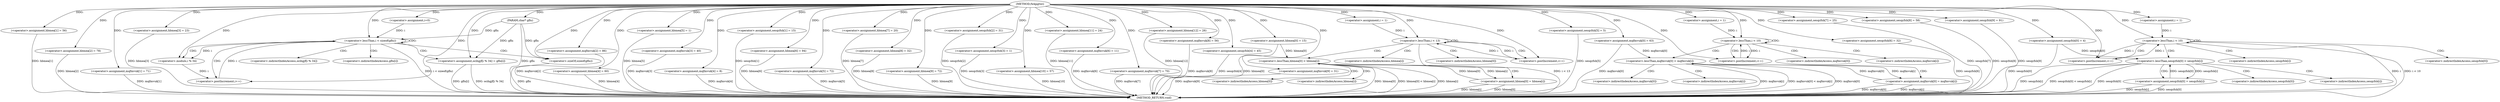 digraph fwkpgtwi {  
"3412647653636897109" [label = "(METHOD,fwkpgtwi)" ]
"3412647653636897383" [label = "(METHOD_RETURN,void)" ]
"3412647653636897110" [label = "(PARAM,char* gflu)" ]
"3412647653636897114" [label = "(<operator>.assignment,hbmea[0] = 15)" ]
"3412647653636897119" [label = "(<operator>.assignment,hbmea[1] = 56)" ]
"3412647653636897125" [label = "(<operator>.assignment,hbmea[2] = 78)" ]
"3412647653636897131" [label = "(<operator>.assignment,mqfmvuk[0] = 63)" ]
"3412647653636897136" [label = "(<operator>.assignment,mqfmvuk[1] = 71)" ]
"3412647653636897141" [label = "(<operator>.assignment,hbmea[3] = 23)" ]
"3412647653636897148" [label = "(<operator>.assignment,i=0)" ]
"3412647653636897151" [label = "(<operator>.lessThan,i < sizeof(gflu))" ]
"3412647653636897153" [label = "(<operator>.sizeOf,sizeof(gflu))" ]
"3412647653636897155" [label = "(<operator>.postIncrement,i++)" ]
"3412647653636897158" [label = "(<operator>.assignment,ocihgjf[i % 34] = gflu[i])" ]
"3412647653636897161" [label = "(<operator>.modulo,i % 34)" ]
"3412647653636897167" [label = "(<operator>.assignment,sesqcfsb[0] = 4)" ]
"3412647653636897172" [label = "(<operator>.assignment,mqfmvuk[2] = 86)" ]
"3412647653636897177" [label = "(<operator>.assignment,hbmea[4] = 60)" ]
"3412647653636897182" [label = "(<operator>.assignment,hbmea[5] = 1)" ]
"3412647653636897187" [label = "(<operator>.assignment,mqfmvuk[3] = 40)" ]
"3412647653636897192" [label = "(<operator>.assignment,mqfmvuk[4] = 8)" ]
"3412647653636897197" [label = "(<operator>.assignment,sesqcfsb[1] = 15)" ]
"3412647653636897202" [label = "(<operator>.assignment,hbmea[6] = 94)" ]
"3412647653636897207" [label = "(<operator>.assignment,mqfmvuk[5] = 72)" ]
"3412647653636897212" [label = "(<operator>.assignment,hbmea[7] = 20)" ]
"3412647653636897217" [label = "(<operator>.assignment,hbmea[8] = 32)" ]
"3412647653636897222" [label = "(<operator>.assignment,hbmea[9] = 72)" ]
"3412647653636897227" [label = "(<operator>.assignment,sesqcfsb[2] = 31)" ]
"3412647653636897232" [label = "(<operator>.assignment,sesqcfsb[3] = 1)" ]
"3412647653636897237" [label = "(<operator>.assignment,hbmea[10] = 57)" ]
"3412647653636897242" [label = "(<operator>.assignment,hbmea[11] = 24)" ]
"3412647653636897247" [label = "(<operator>.assignment,mqfmvuk[6] = 11)" ]
"3412647653636897252" [label = "(<operator>.assignment,mqfmvuk[7] = 70)" ]
"3412647653636897257" [label = "(<operator>.assignment,hbmea[12] = 26)" ]
"3412647653636897262" [label = "(<operator>.assignment,mqfmvuk[8] = 56)" ]
"3412647653636897267" [label = "(<operator>.assignment,sesqcfsb[4] = 45)" ]
"3412647653636897272" [label = "(<operator>.assignment,mqfmvuk[9] = 31)" ]
"3412647653636897279" [label = "(<operator>.assignment,i = 1)" ]
"3412647653636897282" [label = "(<operator>.lessThan,i < 13)" ]
"3412647653636897285" [label = "(<operator>.postIncrement,i++)" ]
"3412647653636897289" [label = "(<operator>.lessThan,hbmea[0] < hbmea[i])" ]
"3412647653636897297" [label = "(<operator>.assignment,hbmea[0] = hbmea[i])" ]
"3412647653636897304" [label = "(<operator>.assignment,sesqcfsb[5] = 5)" ]
"3412647653636897311" [label = "(<operator>.assignment,i = 1)" ]
"3412647653636897314" [label = "(<operator>.lessThan,i < 10)" ]
"3412647653636897317" [label = "(<operator>.postIncrement,i++)" ]
"3412647653636897321" [label = "(<operator>.lessThan,mqfmvuk[0] < mqfmvuk[i])" ]
"3412647653636897329" [label = "(<operator>.assignment,mqfmvuk[0] = mqfmvuk[i])" ]
"3412647653636897336" [label = "(<operator>.assignment,sesqcfsb[6] = 32)" ]
"3412647653636897341" [label = "(<operator>.assignment,sesqcfsb[7] = 25)" ]
"3412647653636897346" [label = "(<operator>.assignment,sesqcfsb[8] = 58)" ]
"3412647653636897351" [label = "(<operator>.assignment,sesqcfsb[9] = 91)" ]
"3412647653636897358" [label = "(<operator>.assignment,i = 1)" ]
"3412647653636897361" [label = "(<operator>.lessThan,i < 10)" ]
"3412647653636897364" [label = "(<operator>.postIncrement,i++)" ]
"3412647653636897368" [label = "(<operator>.lessThan,sesqcfsb[0] < sesqcfsb[i])" ]
"3412647653636897376" [label = "(<operator>.assignment,sesqcfsb[0] = sesqcfsb[i])" ]
"3412647653636897159" [label = "(<operator>.indirectIndexAccess,ocihgjf[i % 34])" ]
"3412647653636897164" [label = "(<operator>.indirectIndexAccess,gflu[i])" ]
"3412647653636897290" [label = "(<operator>.indirectIndexAccess,hbmea[0])" ]
"3412647653636897293" [label = "(<operator>.indirectIndexAccess,hbmea[i])" ]
"3412647653636897298" [label = "(<operator>.indirectIndexAccess,hbmea[0])" ]
"3412647653636897301" [label = "(<operator>.indirectIndexAccess,hbmea[i])" ]
"3412647653636897322" [label = "(<operator>.indirectIndexAccess,mqfmvuk[0])" ]
"3412647653636897325" [label = "(<operator>.indirectIndexAccess,mqfmvuk[i])" ]
"3412647653636897330" [label = "(<operator>.indirectIndexAccess,mqfmvuk[0])" ]
"3412647653636897333" [label = "(<operator>.indirectIndexAccess,mqfmvuk[i])" ]
"3412647653636897369" [label = "(<operator>.indirectIndexAccess,sesqcfsb[0])" ]
"3412647653636897372" [label = "(<operator>.indirectIndexAccess,sesqcfsb[i])" ]
"3412647653636897377" [label = "(<operator>.indirectIndexAccess,sesqcfsb[0])" ]
"3412647653636897380" [label = "(<operator>.indirectIndexAccess,sesqcfsb[i])" ]
  "3412647653636897361" -> "3412647653636897383"  [ label = "DDG: i"] 
  "3412647653636897304" -> "3412647653636897383"  [ label = "DDG: sesqcfsb[5]"] 
  "3412647653636897289" -> "3412647653636897383"  [ label = "DDG: hbmea[0]"] 
  "3412647653636897257" -> "3412647653636897383"  [ label = "DDG: hbmea[12]"] 
  "3412647653636897351" -> "3412647653636897383"  [ label = "DDG: sesqcfsb[9]"] 
  "3412647653636897182" -> "3412647653636897383"  [ label = "DDG: hbmea[5]"] 
  "3412647653636897346" -> "3412647653636897383"  [ label = "DDG: sesqcfsb[8]"] 
  "3412647653636897297" -> "3412647653636897383"  [ label = "DDG: hbmea[0]"] 
  "3412647653636897336" -> "3412647653636897383"  [ label = "DDG: sesqcfsb[6]"] 
  "3412647653636897151" -> "3412647653636897383"  [ label = "DDG: i < sizeof(gflu)"] 
  "3412647653636897262" -> "3412647653636897383"  [ label = "DDG: mqfmvuk[8]"] 
  "3412647653636897289" -> "3412647653636897383"  [ label = "DDG: hbmea[0] < hbmea[i]"] 
  "3412647653636897172" -> "3412647653636897383"  [ label = "DDG: mqfmvuk[2]"] 
  "3412647653636897232" -> "3412647653636897383"  [ label = "DDG: sesqcfsb[3]"] 
  "3412647653636897158" -> "3412647653636897383"  [ label = "DDG: gflu[i]"] 
  "3412647653636897247" -> "3412647653636897383"  [ label = "DDG: mqfmvuk[6]"] 
  "3412647653636897297" -> "3412647653636897383"  [ label = "DDG: hbmea[i]"] 
  "3412647653636897376" -> "3412647653636897383"  [ label = "DDG: sesqcfsb[i]"] 
  "3412647653636897131" -> "3412647653636897383"  [ label = "DDG: mqfmvuk[0]"] 
  "3412647653636897125" -> "3412647653636897383"  [ label = "DDG: hbmea[2]"] 
  "3412647653636897222" -> "3412647653636897383"  [ label = "DDG: hbmea[9]"] 
  "3412647653636897242" -> "3412647653636897383"  [ label = "DDG: hbmea[11]"] 
  "3412647653636897237" -> "3412647653636897383"  [ label = "DDG: hbmea[10]"] 
  "3412647653636897158" -> "3412647653636897383"  [ label = "DDG: ocihgjf[i % 34]"] 
  "3412647653636897267" -> "3412647653636897383"  [ label = "DDG: sesqcfsb[4]"] 
  "3412647653636897368" -> "3412647653636897383"  [ label = "DDG: sesqcfsb[i]"] 
  "3412647653636897368" -> "3412647653636897383"  [ label = "DDG: sesqcfsb[0] < sesqcfsb[i]"] 
  "3412647653636897361" -> "3412647653636897383"  [ label = "DDG: i < 10"] 
  "3412647653636897376" -> "3412647653636897383"  [ label = "DDG: sesqcfsb[0]"] 
  "3412647653636897192" -> "3412647653636897383"  [ label = "DDG: mqfmvuk[4]"] 
  "3412647653636897110" -> "3412647653636897383"  [ label = "DDG: gflu"] 
  "3412647653636897197" -> "3412647653636897383"  [ label = "DDG: sesqcfsb[1]"] 
  "3412647653636897177" -> "3412647653636897383"  [ label = "DDG: hbmea[4]"] 
  "3412647653636897167" -> "3412647653636897383"  [ label = "DDG: sesqcfsb[0]"] 
  "3412647653636897119" -> "3412647653636897383"  [ label = "DDG: hbmea[1]"] 
  "3412647653636897329" -> "3412647653636897383"  [ label = "DDG: mqfmvuk[i]"] 
  "3412647653636897227" -> "3412647653636897383"  [ label = "DDG: sesqcfsb[2]"] 
  "3412647653636897212" -> "3412647653636897383"  [ label = "DDG: hbmea[7]"] 
  "3412647653636897202" -> "3412647653636897383"  [ label = "DDG: hbmea[6]"] 
  "3412647653636897321" -> "3412647653636897383"  [ label = "DDG: mqfmvuk[i]"] 
  "3412647653636897114" -> "3412647653636897383"  [ label = "DDG: hbmea[0]"] 
  "3412647653636897136" -> "3412647653636897383"  [ label = "DDG: mqfmvuk[1]"] 
  "3412647653636897368" -> "3412647653636897383"  [ label = "DDG: sesqcfsb[0]"] 
  "3412647653636897252" -> "3412647653636897383"  [ label = "DDG: mqfmvuk[7]"] 
  "3412647653636897141" -> "3412647653636897383"  [ label = "DDG: hbmea[3]"] 
  "3412647653636897341" -> "3412647653636897383"  [ label = "DDG: sesqcfsb[7]"] 
  "3412647653636897329" -> "3412647653636897383"  [ label = "DDG: mqfmvuk[0]"] 
  "3412647653636897272" -> "3412647653636897383"  [ label = "DDG: mqfmvuk[9]"] 
  "3412647653636897321" -> "3412647653636897383"  [ label = "DDG: mqfmvuk[0] < mqfmvuk[i]"] 
  "3412647653636897153" -> "3412647653636897383"  [ label = "DDG: gflu"] 
  "3412647653636897187" -> "3412647653636897383"  [ label = "DDG: mqfmvuk[3]"] 
  "3412647653636897321" -> "3412647653636897383"  [ label = "DDG: mqfmvuk[0]"] 
  "3412647653636897217" -> "3412647653636897383"  [ label = "DDG: hbmea[8]"] 
  "3412647653636897207" -> "3412647653636897383"  [ label = "DDG: mqfmvuk[5]"] 
  "3412647653636897282" -> "3412647653636897383"  [ label = "DDG: i < 13"] 
  "3412647653636897289" -> "3412647653636897383"  [ label = "DDG: hbmea[i]"] 
  "3412647653636897109" -> "3412647653636897110"  [ label = "DDG: "] 
  "3412647653636897109" -> "3412647653636897114"  [ label = "DDG: "] 
  "3412647653636897109" -> "3412647653636897119"  [ label = "DDG: "] 
  "3412647653636897109" -> "3412647653636897125"  [ label = "DDG: "] 
  "3412647653636897109" -> "3412647653636897131"  [ label = "DDG: "] 
  "3412647653636897109" -> "3412647653636897136"  [ label = "DDG: "] 
  "3412647653636897109" -> "3412647653636897141"  [ label = "DDG: "] 
  "3412647653636897109" -> "3412647653636897148"  [ label = "DDG: "] 
  "3412647653636897148" -> "3412647653636897151"  [ label = "DDG: i"] 
  "3412647653636897155" -> "3412647653636897151"  [ label = "DDG: i"] 
  "3412647653636897109" -> "3412647653636897151"  [ label = "DDG: "] 
  "3412647653636897110" -> "3412647653636897151"  [ label = "DDG: gflu"] 
  "3412647653636897110" -> "3412647653636897153"  [ label = "DDG: gflu"] 
  "3412647653636897109" -> "3412647653636897153"  [ label = "DDG: "] 
  "3412647653636897161" -> "3412647653636897155"  [ label = "DDG: i"] 
  "3412647653636897109" -> "3412647653636897155"  [ label = "DDG: "] 
  "3412647653636897110" -> "3412647653636897158"  [ label = "DDG: gflu"] 
  "3412647653636897109" -> "3412647653636897158"  [ label = "DDG: "] 
  "3412647653636897151" -> "3412647653636897161"  [ label = "DDG: i"] 
  "3412647653636897109" -> "3412647653636897161"  [ label = "DDG: "] 
  "3412647653636897109" -> "3412647653636897167"  [ label = "DDG: "] 
  "3412647653636897109" -> "3412647653636897172"  [ label = "DDG: "] 
  "3412647653636897109" -> "3412647653636897177"  [ label = "DDG: "] 
  "3412647653636897109" -> "3412647653636897182"  [ label = "DDG: "] 
  "3412647653636897109" -> "3412647653636897187"  [ label = "DDG: "] 
  "3412647653636897109" -> "3412647653636897192"  [ label = "DDG: "] 
  "3412647653636897109" -> "3412647653636897197"  [ label = "DDG: "] 
  "3412647653636897109" -> "3412647653636897202"  [ label = "DDG: "] 
  "3412647653636897109" -> "3412647653636897207"  [ label = "DDG: "] 
  "3412647653636897109" -> "3412647653636897212"  [ label = "DDG: "] 
  "3412647653636897109" -> "3412647653636897217"  [ label = "DDG: "] 
  "3412647653636897109" -> "3412647653636897222"  [ label = "DDG: "] 
  "3412647653636897109" -> "3412647653636897227"  [ label = "DDG: "] 
  "3412647653636897109" -> "3412647653636897232"  [ label = "DDG: "] 
  "3412647653636897109" -> "3412647653636897237"  [ label = "DDG: "] 
  "3412647653636897109" -> "3412647653636897242"  [ label = "DDG: "] 
  "3412647653636897109" -> "3412647653636897247"  [ label = "DDG: "] 
  "3412647653636897109" -> "3412647653636897252"  [ label = "DDG: "] 
  "3412647653636897109" -> "3412647653636897257"  [ label = "DDG: "] 
  "3412647653636897109" -> "3412647653636897262"  [ label = "DDG: "] 
  "3412647653636897109" -> "3412647653636897267"  [ label = "DDG: "] 
  "3412647653636897109" -> "3412647653636897272"  [ label = "DDG: "] 
  "3412647653636897109" -> "3412647653636897279"  [ label = "DDG: "] 
  "3412647653636897285" -> "3412647653636897282"  [ label = "DDG: i"] 
  "3412647653636897279" -> "3412647653636897282"  [ label = "DDG: i"] 
  "3412647653636897109" -> "3412647653636897282"  [ label = "DDG: "] 
  "3412647653636897282" -> "3412647653636897285"  [ label = "DDG: i"] 
  "3412647653636897109" -> "3412647653636897285"  [ label = "DDG: "] 
  "3412647653636897297" -> "3412647653636897289"  [ label = "DDG: hbmea[0]"] 
  "3412647653636897114" -> "3412647653636897289"  [ label = "DDG: hbmea[0]"] 
  "3412647653636897289" -> "3412647653636897297"  [ label = "DDG: hbmea[i]"] 
  "3412647653636897109" -> "3412647653636897304"  [ label = "DDG: "] 
  "3412647653636897109" -> "3412647653636897311"  [ label = "DDG: "] 
  "3412647653636897311" -> "3412647653636897314"  [ label = "DDG: i"] 
  "3412647653636897317" -> "3412647653636897314"  [ label = "DDG: i"] 
  "3412647653636897109" -> "3412647653636897314"  [ label = "DDG: "] 
  "3412647653636897314" -> "3412647653636897317"  [ label = "DDG: i"] 
  "3412647653636897109" -> "3412647653636897317"  [ label = "DDG: "] 
  "3412647653636897131" -> "3412647653636897321"  [ label = "DDG: mqfmvuk[0]"] 
  "3412647653636897329" -> "3412647653636897321"  [ label = "DDG: mqfmvuk[0]"] 
  "3412647653636897321" -> "3412647653636897329"  [ label = "DDG: mqfmvuk[i]"] 
  "3412647653636897109" -> "3412647653636897336"  [ label = "DDG: "] 
  "3412647653636897109" -> "3412647653636897341"  [ label = "DDG: "] 
  "3412647653636897109" -> "3412647653636897346"  [ label = "DDG: "] 
  "3412647653636897109" -> "3412647653636897351"  [ label = "DDG: "] 
  "3412647653636897109" -> "3412647653636897358"  [ label = "DDG: "] 
  "3412647653636897364" -> "3412647653636897361"  [ label = "DDG: i"] 
  "3412647653636897358" -> "3412647653636897361"  [ label = "DDG: i"] 
  "3412647653636897109" -> "3412647653636897361"  [ label = "DDG: "] 
  "3412647653636897361" -> "3412647653636897364"  [ label = "DDG: i"] 
  "3412647653636897109" -> "3412647653636897364"  [ label = "DDG: "] 
  "3412647653636897376" -> "3412647653636897368"  [ label = "DDG: sesqcfsb[0]"] 
  "3412647653636897167" -> "3412647653636897368"  [ label = "DDG: sesqcfsb[0]"] 
  "3412647653636897368" -> "3412647653636897376"  [ label = "DDG: sesqcfsb[i]"] 
  "3412647653636897151" -> "3412647653636897155"  [ label = "CDG: "] 
  "3412647653636897151" -> "3412647653636897159"  [ label = "CDG: "] 
  "3412647653636897151" -> "3412647653636897158"  [ label = "CDG: "] 
  "3412647653636897151" -> "3412647653636897153"  [ label = "CDG: "] 
  "3412647653636897151" -> "3412647653636897164"  [ label = "CDG: "] 
  "3412647653636897151" -> "3412647653636897161"  [ label = "CDG: "] 
  "3412647653636897151" -> "3412647653636897151"  [ label = "CDG: "] 
  "3412647653636897282" -> "3412647653636897285"  [ label = "CDG: "] 
  "3412647653636897282" -> "3412647653636897282"  [ label = "CDG: "] 
  "3412647653636897282" -> "3412647653636897293"  [ label = "CDG: "] 
  "3412647653636897282" -> "3412647653636897290"  [ label = "CDG: "] 
  "3412647653636897282" -> "3412647653636897289"  [ label = "CDG: "] 
  "3412647653636897289" -> "3412647653636897301"  [ label = "CDG: "] 
  "3412647653636897289" -> "3412647653636897298"  [ label = "CDG: "] 
  "3412647653636897289" -> "3412647653636897297"  [ label = "CDG: "] 
  "3412647653636897314" -> "3412647653636897317"  [ label = "CDG: "] 
  "3412647653636897314" -> "3412647653636897314"  [ label = "CDG: "] 
  "3412647653636897314" -> "3412647653636897325"  [ label = "CDG: "] 
  "3412647653636897314" -> "3412647653636897322"  [ label = "CDG: "] 
  "3412647653636897314" -> "3412647653636897321"  [ label = "CDG: "] 
  "3412647653636897321" -> "3412647653636897333"  [ label = "CDG: "] 
  "3412647653636897321" -> "3412647653636897330"  [ label = "CDG: "] 
  "3412647653636897321" -> "3412647653636897329"  [ label = "CDG: "] 
  "3412647653636897361" -> "3412647653636897364"  [ label = "CDG: "] 
  "3412647653636897361" -> "3412647653636897361"  [ label = "CDG: "] 
  "3412647653636897361" -> "3412647653636897368"  [ label = "CDG: "] 
  "3412647653636897361" -> "3412647653636897372"  [ label = "CDG: "] 
  "3412647653636897361" -> "3412647653636897369"  [ label = "CDG: "] 
  "3412647653636897368" -> "3412647653636897376"  [ label = "CDG: "] 
  "3412647653636897368" -> "3412647653636897380"  [ label = "CDG: "] 
  "3412647653636897368" -> "3412647653636897377"  [ label = "CDG: "] 
}
